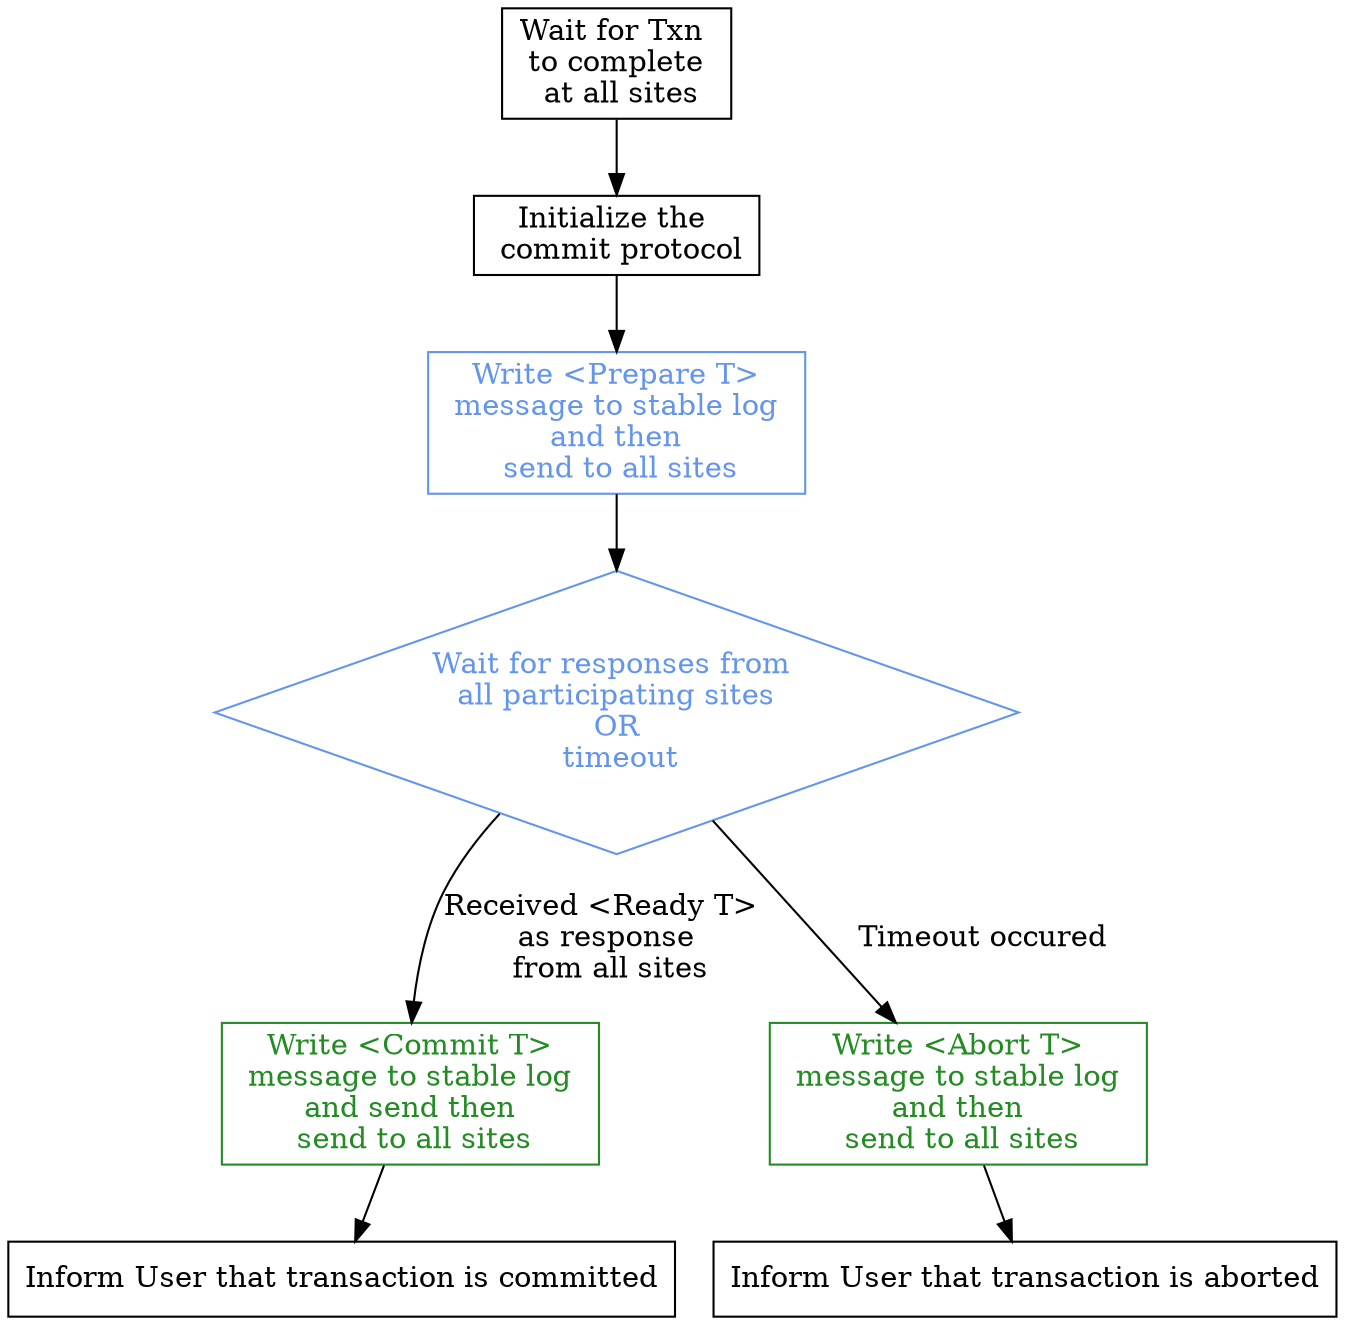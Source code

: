 // Graphviz Tutorial

// The following is the flowchart for the standard TWO phase commit protocol. 

// The specfification below is in the DOT language. It can be converted into a
// diagram using the tools that come with the graphviz package. You can
// download graphviz from https://www.graphviz.org/. Post installation, verify
// <graphviz-installation-path>/Graphviz<ver>/bin is added to the system path.

// Command to generate diagram using "dot" layout- 
//   dot -Tpng -o Two_phase_commit.png Two_phase_commit.gv

//    -Tpng creates output as an image file in the png format. Other formats
//  supported are svg, jpg etc. 

// Things you can try on your own:
// 1. This is the flowchart for the Transaction coordinator. 
//    Create a similar flowchart for the participating sites. 
// 2. Use the headport and tailport attributes to make the edge flow out of 
//    the left and right edges of the decision box in the diagram. 

// Full list of color names - https://www.graphviz.org/doc/info/colors.html


digraph m1
{
  node[shape="box"];
  Wait_for_Txn[label="Wait for Txn \n to complete \n at all sites"];
  Start_2pc[label="Initialize the \n commit protocol"];
  Phase1_start[label="Write <Prepare T>\n message to stable log \n and then \n send to all sites", color=cornflowerblue fontcolor=cornflowerblue];
  Phase1_Wait[label="Wait for responses from \n all participating sites \nOR\n timeout" shape="diamond" color=cornflowerblue fontcolor=cornflowerblue];
  Phase2_Commit[label="Write <Commit T>\n message to stable log \n and send then \n send to all sites" color=forestgreen fontcolor=forestgreen];
  Phase2_Abort[label="Write <Abort T>\n message to stable log \n and then \n send to all sites" color=forestgreen fontcolor=forestgreen];
  Phase2_Complete_Commit[label="Inform User that transaction is committed"];
  Phase2_Complete_Abort[label="Inform User that transaction is aborted"];
  Wait_for_Txn -> Start_2pc;
  Start_2pc -> Phase1_start;
  Phase1_start -> Phase1_Wait;
  Phase1_Wait -> Phase2_Commit[label="Received <Ready T> \n as response \n from all sites"];
  Phase1_Wait -> Phase2_Abort[label="Timeout occured"];
  Phase2_Commit -> Phase2_Complete_Commit;
  Phase2_Abort -> Phase2_Complete_Abort;

}